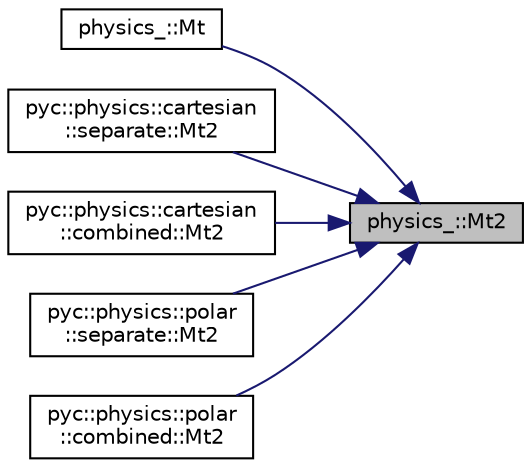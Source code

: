 digraph "physics_::Mt2"
{
 // INTERACTIVE_SVG=YES
 // LATEX_PDF_SIZE
  edge [fontname="Helvetica",fontsize="10",labelfontname="Helvetica",labelfontsize="10"];
  node [fontname="Helvetica",fontsize="10",shape=record];
  rankdir="RL";
  Node1 [label="physics_::Mt2",height=0.2,width=0.4,color="black", fillcolor="grey75", style="filled", fontcolor="black",tooltip="Computes the square of the transverse mass."];
  Node1 -> Node2 [dir="back",color="midnightblue",fontsize="10",style="solid",fontname="Helvetica"];
  Node2 [label="physics_::Mt",height=0.2,width=0.4,color="black", fillcolor="white", style="filled",URL="$namespacephysics__.html#a82a8f3ce685f324e52dfea55d33fff03",tooltip="Computes the transverse mass from a momentum tensor."];
  Node1 -> Node3 [dir="back",color="midnightblue",fontsize="10",style="solid",fontname="Helvetica"];
  Node3 [label="pyc::physics::cartesian\l::separate::Mt2",height=0.2,width=0.4,color="black", fillcolor="white", style="filled",URL="$namespacepyc_1_1physics_1_1cartesian_1_1separate.html#a732d6bb76e4a60ee810b312e27235974",tooltip=" "];
  Node1 -> Node4 [dir="back",color="midnightblue",fontsize="10",style="solid",fontname="Helvetica"];
  Node4 [label="pyc::physics::cartesian\l::combined::Mt2",height=0.2,width=0.4,color="black", fillcolor="white", style="filled",URL="$namespacepyc_1_1physics_1_1cartesian_1_1combined.html#a111f70a5f3166ef67f2a6f41a19377b2",tooltip=" "];
  Node1 -> Node5 [dir="back",color="midnightblue",fontsize="10",style="solid",fontname="Helvetica"];
  Node5 [label="pyc::physics::polar\l::separate::Mt2",height=0.2,width=0.4,color="black", fillcolor="white", style="filled",URL="$namespacepyc_1_1physics_1_1polar_1_1separate.html#ae3fb2671574519706f3c764499ce3164",tooltip=" "];
  Node1 -> Node6 [dir="back",color="midnightblue",fontsize="10",style="solid",fontname="Helvetica"];
  Node6 [label="pyc::physics::polar\l::combined::Mt2",height=0.2,width=0.4,color="black", fillcolor="white", style="filled",URL="$namespacepyc_1_1physics_1_1polar_1_1combined.html#acc5e59b1f7549ce950cab57976edfd79",tooltip=" "];
}
